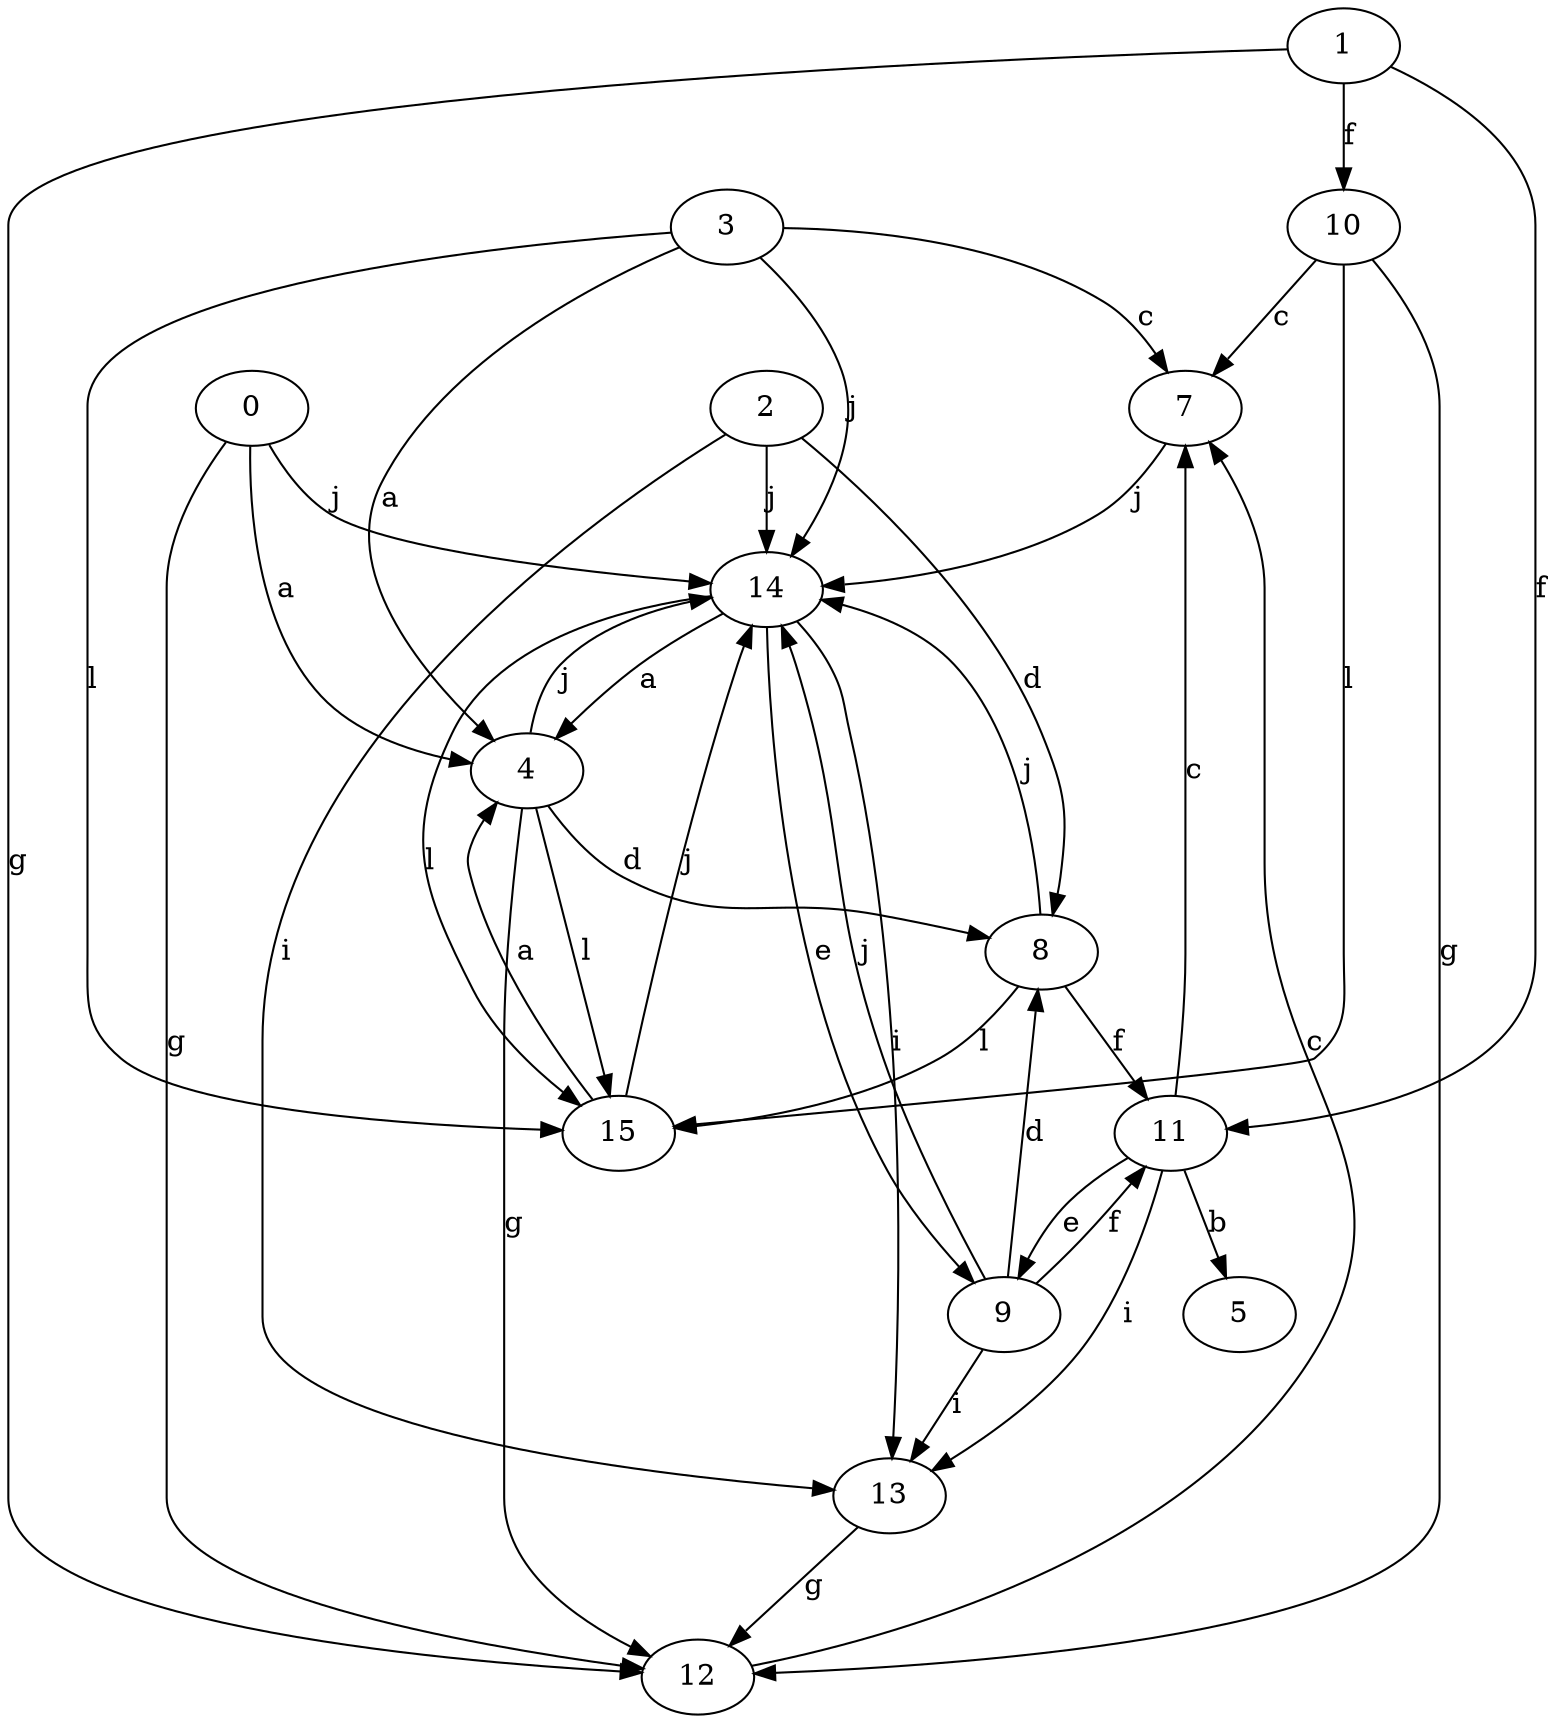 strict digraph  {
1;
2;
3;
0;
4;
5;
7;
8;
9;
10;
11;
12;
13;
14;
15;
1 -> 10  [label=f];
1 -> 11  [label=f];
1 -> 12  [label=g];
2 -> 8  [label=d];
2 -> 13  [label=i];
2 -> 14  [label=j];
3 -> 4  [label=a];
3 -> 7  [label=c];
3 -> 14  [label=j];
3 -> 15  [label=l];
0 -> 4  [label=a];
0 -> 12  [label=g];
0 -> 14  [label=j];
4 -> 8  [label=d];
4 -> 12  [label=g];
4 -> 14  [label=j];
4 -> 15  [label=l];
7 -> 14  [label=j];
8 -> 11  [label=f];
8 -> 14  [label=j];
8 -> 15  [label=l];
9 -> 8  [label=d];
9 -> 11  [label=f];
9 -> 13  [label=i];
9 -> 14  [label=j];
10 -> 7  [label=c];
10 -> 12  [label=g];
10 -> 15  [label=l];
11 -> 5  [label=b];
11 -> 7  [label=c];
11 -> 9  [label=e];
11 -> 13  [label=i];
12 -> 7  [label=c];
13 -> 12  [label=g];
14 -> 4  [label=a];
14 -> 9  [label=e];
14 -> 13  [label=i];
14 -> 15  [label=l];
15 -> 4  [label=a];
15 -> 14  [label=j];
}
